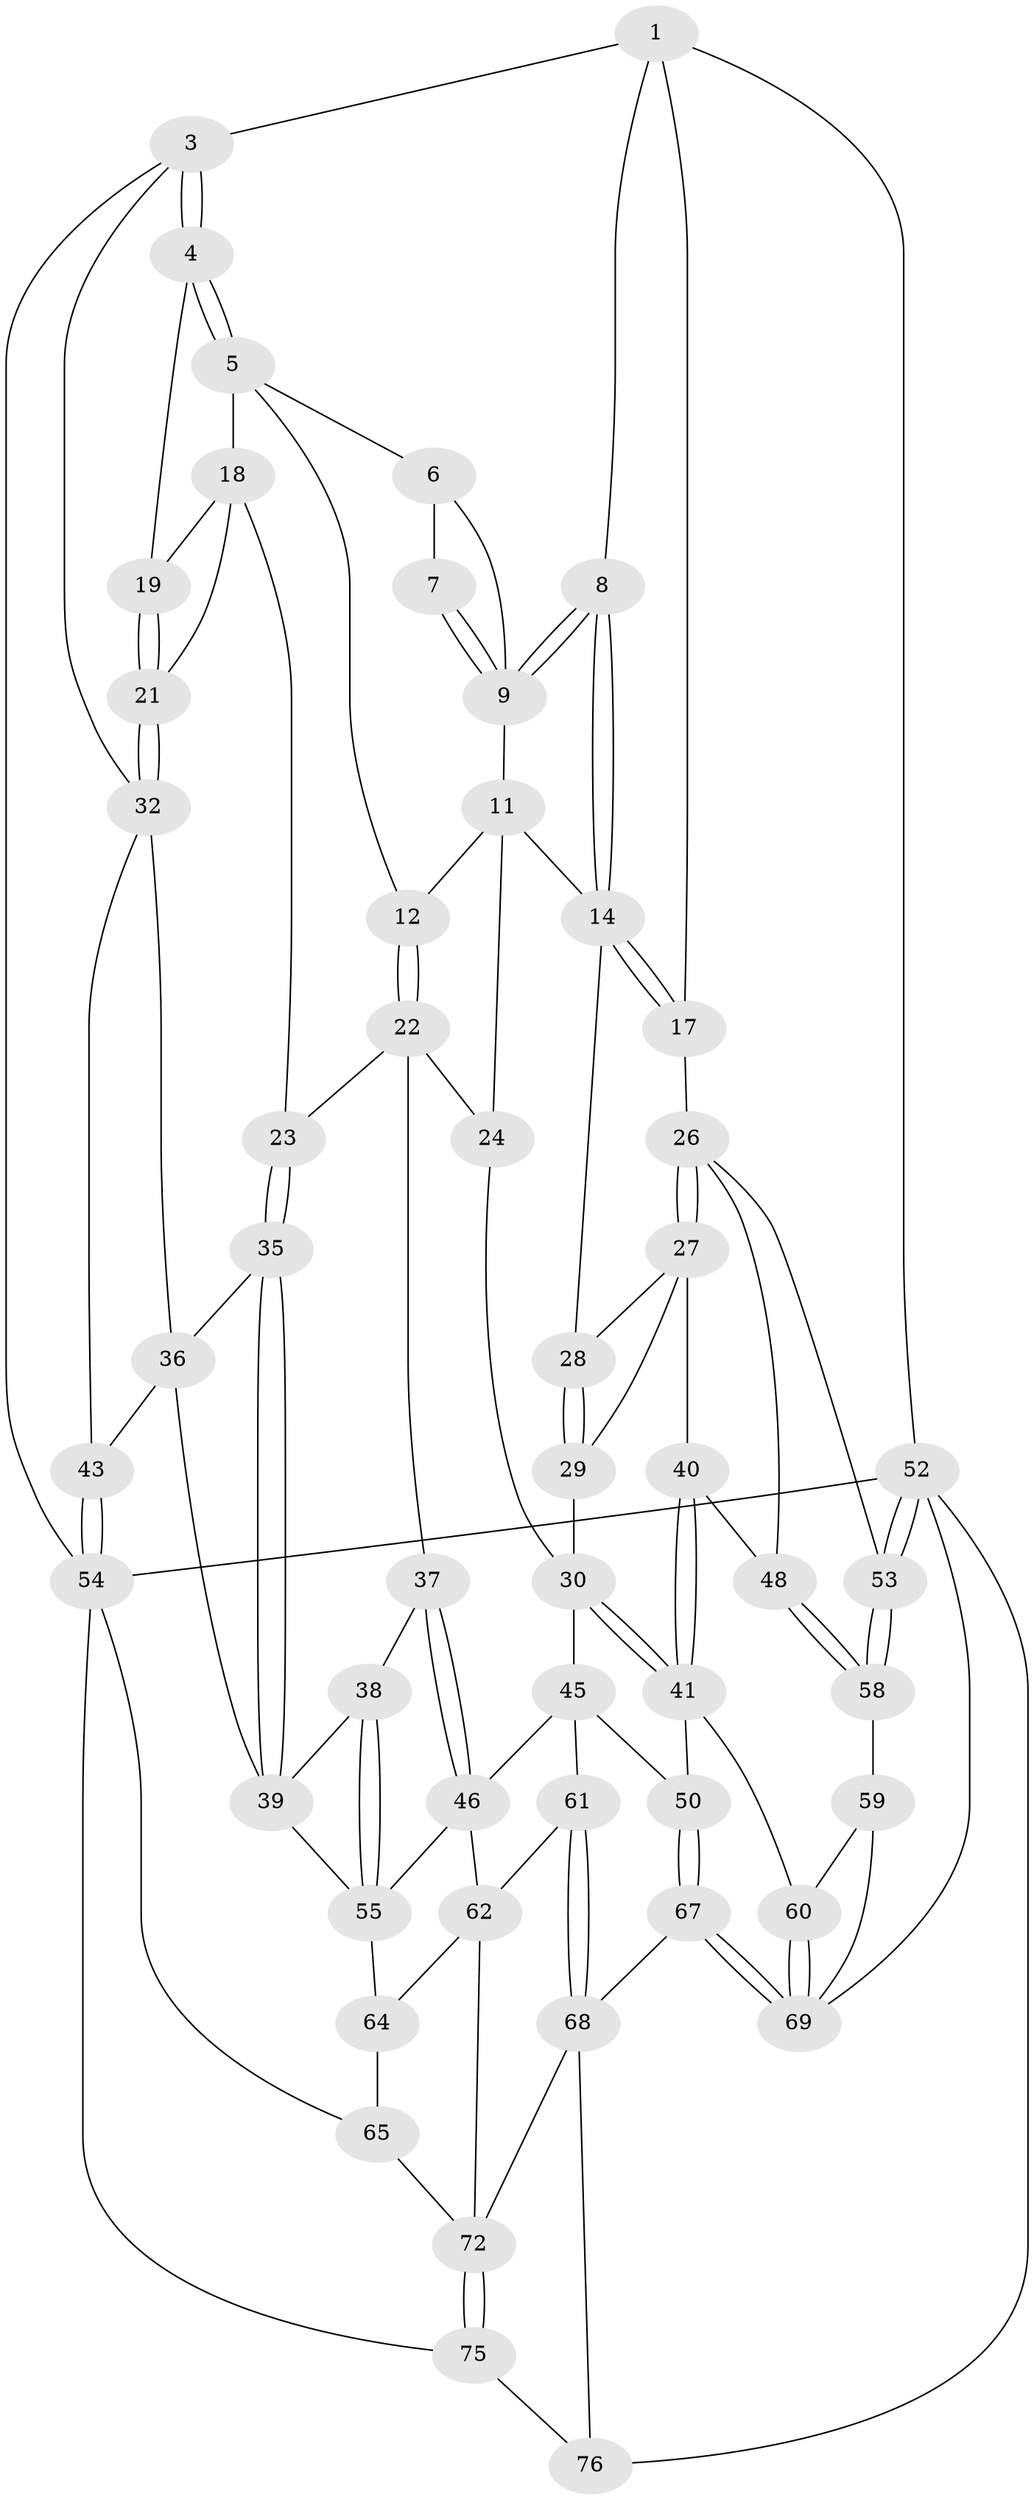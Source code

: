 // Generated by graph-tools (version 1.1) at 2025/52/02/27/25 19:52:41]
// undirected, 53 vertices, 118 edges
graph export_dot {
graph [start="1"]
  node [color=gray90,style=filled];
  1 [pos="+0.7779638985735683+0",super="+2"];
  3 [pos="+0+0"];
  4 [pos="+0+0"];
  5 [pos="+0.08200822202919926+0",super="+13"];
  6 [pos="+0.4383037485405569+0"];
  7 [pos="+0.5457990548625763+0"];
  8 [pos="+0.7588329734976045+0.14999430920250845"];
  9 [pos="+0.6148009392365616+0.12519206610777844",super="+10"];
  11 [pos="+0.45182758039679205+0.19621664123971763",super="+16"];
  12 [pos="+0.32017461497139543+0.20465645664652793"];
  14 [pos="+0.7704585216239196+0.1701287077940642",super="+15"];
  17 [pos="+1+0.19341029592701248"];
  18 [pos="+0.22270018720107698+0.24273750011192202",super="+20"];
  19 [pos="+0.13172662299417107+0.23131864498855612"];
  21 [pos="+0.044556087517357054+0.39453419601585255"];
  22 [pos="+0.3188429831677249+0.4219109677574962",super="+25"];
  23 [pos="+0.2078661159339701+0.4370572345302702"];
  24 [pos="+0.5002651687966043+0.40773218042601866"];
  26 [pos="+1+0.33126261004762014",super="+47"];
  27 [pos="+0.9366904040208528+0.39180991223750106",super="+34"];
  28 [pos="+0.7487656891329153+0.3260021749574551"];
  29 [pos="+0.7368227565724167+0.47619037867357117"];
  30 [pos="+0.7337547732847939+0.47848928842429295",super="+31"];
  32 [pos="+0+0.40545438067850165",super="+33"];
  35 [pos="+0.2029488883169337+0.5039180840385804"];
  36 [pos="+0.10541246402994145+0.558781080430767",super="+42"];
  37 [pos="+0.40770397224914245+0.5626218084439432"];
  38 [pos="+0.38017287846716347+0.5912160849408309"];
  39 [pos="+0.21436268498057065+0.5380467401803014",super="+44"];
  40 [pos="+0.8758198220314956+0.5861401175376271"];
  41 [pos="+0.7531208904023662+0.6869399188446551",super="+49"];
  43 [pos="+0+0.8181643228145872"];
  45 [pos="+0.6013623788729783+0.6690943426423641",super="+51"];
  46 [pos="+0.5644530511502837+0.6616412107626368",super="+57"];
  48 [pos="+0.9649739913012286+0.6169429564428512"];
  50 [pos="+0.6672900123990133+0.7384005958680401"];
  52 [pos="+1+1",super="+71"];
  53 [pos="+1+1"];
  54 [pos="+0+1",super="+66"];
  55 [pos="+0.334288025049848+0.6815111166273676",super="+56"];
  58 [pos="+0.8981211270627198+0.7921853067456388"];
  59 [pos="+0.8208866268343655+0.8086689121290276"];
  60 [pos="+0.7743400630889229+0.7791497854272322"];
  61 [pos="+0.4479023108938628+0.8428869664412423"];
  62 [pos="+0.43427602148480443+0.8449454995486262",super="+63"];
  64 [pos="+0.24881059844703468+0.7764941892990949"];
  65 [pos="+0.25298726827027473+0.8595752808426073"];
  67 [pos="+0.6212645399156579+0.8960487769518418"];
  68 [pos="+0.6037902967776442+0.9069464753973462",super="+74"];
  69 [pos="+0.6932836114292578+0.9503729235347872",super="+70"];
  72 [pos="+0.35136035222208806+0.8984392169261718",super="+73"];
  75 [pos="+0.24324202711768325+1"];
  76 [pos="+0.49501694980384514+1"];
  1 -- 8;
  1 -- 3;
  1 -- 52;
  1 -- 17;
  3 -- 4;
  3 -- 4;
  3 -- 54;
  3 -- 32;
  4 -- 5;
  4 -- 5;
  4 -- 19;
  5 -- 6;
  5 -- 18;
  5 -- 12;
  6 -- 7;
  6 -- 9;
  7 -- 9;
  7 -- 9;
  8 -- 9;
  8 -- 9;
  8 -- 14;
  8 -- 14;
  9 -- 11;
  11 -- 12;
  11 -- 24;
  11 -- 14;
  12 -- 22;
  12 -- 22;
  14 -- 17;
  14 -- 17;
  14 -- 28;
  17 -- 26;
  18 -- 19;
  18 -- 21;
  18 -- 23;
  19 -- 21;
  19 -- 21;
  21 -- 32;
  21 -- 32;
  22 -- 23;
  22 -- 24;
  22 -- 37;
  23 -- 35;
  23 -- 35;
  24 -- 30;
  26 -- 27;
  26 -- 27;
  26 -- 48;
  26 -- 53;
  27 -- 28;
  27 -- 40;
  27 -- 29;
  28 -- 29;
  28 -- 29;
  29 -- 30;
  30 -- 41;
  30 -- 41;
  30 -- 45;
  32 -- 36;
  32 -- 43;
  35 -- 36;
  35 -- 39;
  35 -- 39;
  36 -- 43;
  36 -- 39;
  37 -- 38;
  37 -- 46;
  37 -- 46;
  38 -- 39;
  38 -- 55;
  38 -- 55;
  39 -- 55;
  40 -- 41;
  40 -- 41;
  40 -- 48;
  41 -- 50;
  41 -- 60;
  43 -- 54;
  43 -- 54;
  45 -- 46;
  45 -- 50;
  45 -- 61;
  46 -- 62;
  46 -- 55;
  48 -- 58;
  48 -- 58;
  50 -- 67;
  50 -- 67;
  52 -- 53;
  52 -- 53;
  52 -- 54;
  52 -- 76;
  52 -- 69;
  53 -- 58;
  53 -- 58;
  54 -- 65;
  54 -- 75;
  55 -- 64;
  58 -- 59;
  59 -- 60;
  59 -- 69;
  60 -- 69;
  60 -- 69;
  61 -- 62;
  61 -- 68;
  61 -- 68;
  62 -- 64;
  62 -- 72;
  64 -- 65;
  65 -- 72;
  67 -- 68;
  67 -- 69;
  67 -- 69;
  68 -- 76;
  68 -- 72;
  72 -- 75;
  72 -- 75;
  75 -- 76;
}

